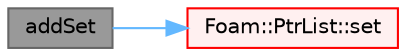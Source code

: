 digraph "addSet"
{
 // LATEX_PDF_SIZE
  bgcolor="transparent";
  edge [fontname=Helvetica,fontsize=10,labelfontname=Helvetica,labelfontsize=10];
  node [fontname=Helvetica,fontsize=10,shape=box,height=0.2,width=0.4];
  rankdir="LR";
  Node1 [id="Node000001",label="addSet",height=0.2,width=0.4,color="gray40", fillcolor="grey60", style="filled", fontcolor="black",tooltip=" "];
  Node1 -> Node2 [id="edge1_Node000001_Node000002",color="steelblue1",style="solid",tooltip=" "];
  Node2 [id="Node000002",label="Foam::PtrList::set",height=0.2,width=0.4,color="red", fillcolor="#FFF0F0", style="filled",URL="$classFoam_1_1PtrList.html#a0e0a32f842b05e1d69f10292dc27198a",tooltip=" "];
}
